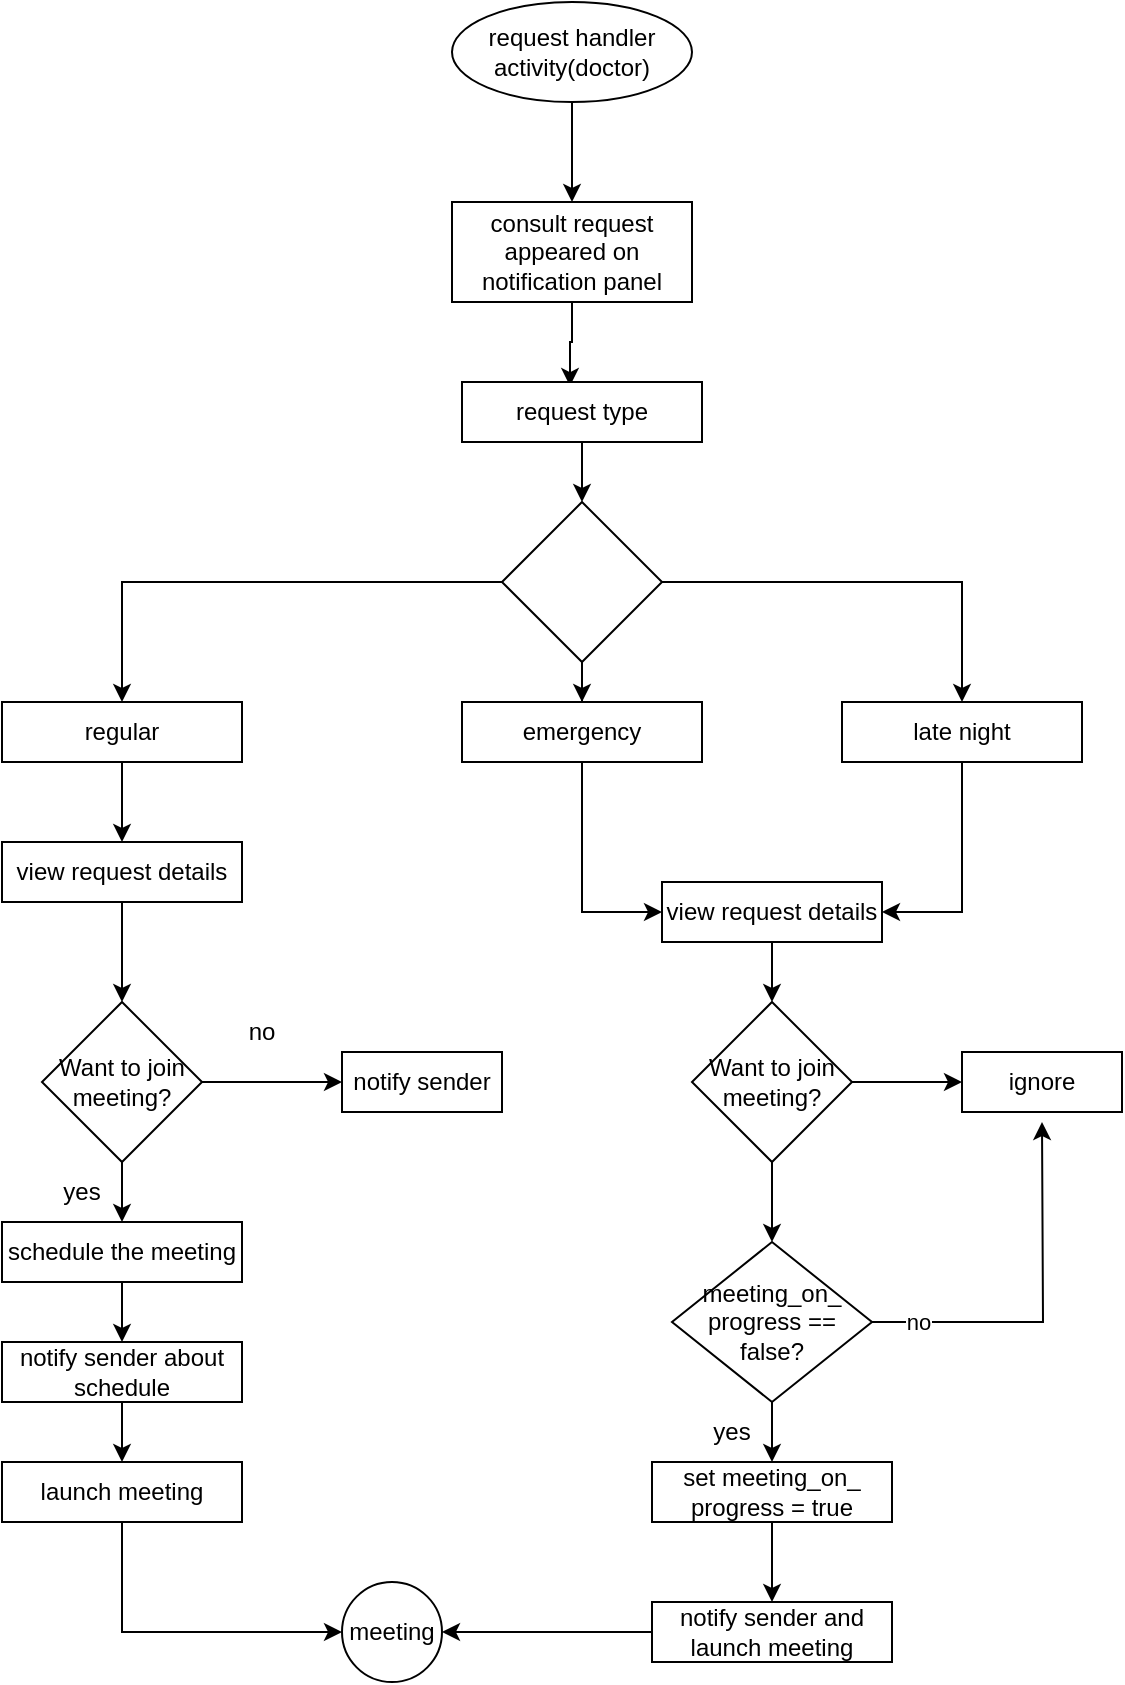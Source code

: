 <mxfile version="20.8.5" type="github">
  <diagram id="wbkt6HfqlIf_TVYaDv4-" name="Page-1">
    <mxGraphModel dx="880" dy="456" grid="1" gridSize="10" guides="1" tooltips="1" connect="1" arrows="1" fold="1" page="1" pageScale="1" pageWidth="850" pageHeight="1100" math="0" shadow="0">
      <root>
        <mxCell id="0" />
        <mxCell id="1" parent="0" />
        <mxCell id="oPC-U731oiN2YdVs4txt-42" style="edgeStyle=orthogonalEdgeStyle;rounded=0;orthogonalLoop=1;jettySize=auto;html=1;" edge="1" parent="1" source="oPC-U731oiN2YdVs4txt-1" target="oPC-U731oiN2YdVs4txt-2">
          <mxGeometry relative="1" as="geometry" />
        </mxCell>
        <mxCell id="oPC-U731oiN2YdVs4txt-1" value="request handler activity(doctor)" style="ellipse;whiteSpace=wrap;html=1;" vertex="1" parent="1">
          <mxGeometry x="425" y="130" width="120" height="50" as="geometry" />
        </mxCell>
        <mxCell id="oPC-U731oiN2YdVs4txt-48" style="edgeStyle=orthogonalEdgeStyle;rounded=0;orthogonalLoop=1;jettySize=auto;html=1;entryX=0.45;entryY=0.067;entryDx=0;entryDy=0;entryPerimeter=0;" edge="1" parent="1" source="oPC-U731oiN2YdVs4txt-2" target="oPC-U731oiN2YdVs4txt-3">
          <mxGeometry relative="1" as="geometry" />
        </mxCell>
        <mxCell id="oPC-U731oiN2YdVs4txt-2" value="consult request appeared on notification panel" style="rounded=0;whiteSpace=wrap;html=1;" vertex="1" parent="1">
          <mxGeometry x="425" y="230" width="120" height="50" as="geometry" />
        </mxCell>
        <mxCell id="oPC-U731oiN2YdVs4txt-22" value="" style="edgeStyle=orthogonalEdgeStyle;rounded=0;orthogonalLoop=1;jettySize=auto;html=1;" edge="1" parent="1" source="oPC-U731oiN2YdVs4txt-3" target="oPC-U731oiN2YdVs4txt-15">
          <mxGeometry relative="1" as="geometry" />
        </mxCell>
        <mxCell id="oPC-U731oiN2YdVs4txt-3" value="request type" style="rounded=0;whiteSpace=wrap;html=1;" vertex="1" parent="1">
          <mxGeometry x="430" y="320" width="120" height="30" as="geometry" />
        </mxCell>
        <mxCell id="oPC-U731oiN2YdVs4txt-19" style="edgeStyle=orthogonalEdgeStyle;rounded=0;orthogonalLoop=1;jettySize=auto;html=1;entryX=0.5;entryY=0;entryDx=0;entryDy=0;" edge="1" parent="1" source="oPC-U731oiN2YdVs4txt-15" target="oPC-U731oiN2YdVs4txt-18">
          <mxGeometry relative="1" as="geometry" />
        </mxCell>
        <mxCell id="oPC-U731oiN2YdVs4txt-21" style="edgeStyle=orthogonalEdgeStyle;rounded=0;orthogonalLoop=1;jettySize=auto;html=1;" edge="1" parent="1" source="oPC-U731oiN2YdVs4txt-15" target="oPC-U731oiN2YdVs4txt-16">
          <mxGeometry relative="1" as="geometry" />
        </mxCell>
        <mxCell id="oPC-U731oiN2YdVs4txt-28" style="edgeStyle=orthogonalEdgeStyle;rounded=0;orthogonalLoop=1;jettySize=auto;html=1;entryX=0.5;entryY=0;entryDx=0;entryDy=0;" edge="1" parent="1" source="oPC-U731oiN2YdVs4txt-15" target="oPC-U731oiN2YdVs4txt-17">
          <mxGeometry relative="1" as="geometry" />
        </mxCell>
        <mxCell id="oPC-U731oiN2YdVs4txt-15" value="" style="rhombus;whiteSpace=wrap;html=1;" vertex="1" parent="1">
          <mxGeometry x="450" y="380" width="80" height="80" as="geometry" />
        </mxCell>
        <mxCell id="oPC-U731oiN2YdVs4txt-58" style="edgeStyle=orthogonalEdgeStyle;rounded=0;orthogonalLoop=1;jettySize=auto;html=1;entryX=1;entryY=0.5;entryDx=0;entryDy=0;" edge="1" parent="1" source="oPC-U731oiN2YdVs4txt-16" target="oPC-U731oiN2YdVs4txt-31">
          <mxGeometry relative="1" as="geometry" />
        </mxCell>
        <mxCell id="oPC-U731oiN2YdVs4txt-16" value="late night" style="rounded=0;whiteSpace=wrap;html=1;" vertex="1" parent="1">
          <mxGeometry x="620" y="480" width="120" height="30" as="geometry" />
        </mxCell>
        <mxCell id="oPC-U731oiN2YdVs4txt-57" style="edgeStyle=orthogonalEdgeStyle;rounded=0;orthogonalLoop=1;jettySize=auto;html=1;entryX=0;entryY=0.5;entryDx=0;entryDy=0;" edge="1" parent="1" source="oPC-U731oiN2YdVs4txt-17" target="oPC-U731oiN2YdVs4txt-31">
          <mxGeometry relative="1" as="geometry" />
        </mxCell>
        <mxCell id="oPC-U731oiN2YdVs4txt-17" value="emergency" style="rounded=0;whiteSpace=wrap;html=1;" vertex="1" parent="1">
          <mxGeometry x="430" y="480" width="120" height="30" as="geometry" />
        </mxCell>
        <mxCell id="oPC-U731oiN2YdVs4txt-49" style="edgeStyle=orthogonalEdgeStyle;rounded=0;orthogonalLoop=1;jettySize=auto;html=1;entryX=0.5;entryY=0;entryDx=0;entryDy=0;" edge="1" parent="1" source="oPC-U731oiN2YdVs4txt-18" target="oPC-U731oiN2YdVs4txt-23">
          <mxGeometry relative="1" as="geometry" />
        </mxCell>
        <mxCell id="oPC-U731oiN2YdVs4txt-18" value="regular" style="rounded=0;whiteSpace=wrap;html=1;" vertex="1" parent="1">
          <mxGeometry x="200" y="480" width="120" height="30" as="geometry" />
        </mxCell>
        <mxCell id="oPC-U731oiN2YdVs4txt-50" style="edgeStyle=orthogonalEdgeStyle;rounded=0;orthogonalLoop=1;jettySize=auto;html=1;" edge="1" parent="1" source="oPC-U731oiN2YdVs4txt-23" target="oPC-U731oiN2YdVs4txt-24">
          <mxGeometry relative="1" as="geometry" />
        </mxCell>
        <mxCell id="oPC-U731oiN2YdVs4txt-23" value="view request details" style="rounded=0;whiteSpace=wrap;html=1;" vertex="1" parent="1">
          <mxGeometry x="200" y="550" width="120" height="30" as="geometry" />
        </mxCell>
        <mxCell id="oPC-U731oiN2YdVs4txt-51" style="edgeStyle=orthogonalEdgeStyle;rounded=0;orthogonalLoop=1;jettySize=auto;html=1;entryX=0;entryY=0.5;entryDx=0;entryDy=0;" edge="1" parent="1" source="oPC-U731oiN2YdVs4txt-24" target="oPC-U731oiN2YdVs4txt-30">
          <mxGeometry relative="1" as="geometry">
            <Array as="points" />
          </mxGeometry>
        </mxCell>
        <mxCell id="oPC-U731oiN2YdVs4txt-53" style="edgeStyle=orthogonalEdgeStyle;rounded=0;orthogonalLoop=1;jettySize=auto;html=1;entryX=0.5;entryY=0;entryDx=0;entryDy=0;" edge="1" parent="1" source="oPC-U731oiN2YdVs4txt-24" target="oPC-U731oiN2YdVs4txt-27">
          <mxGeometry relative="1" as="geometry" />
        </mxCell>
        <mxCell id="oPC-U731oiN2YdVs4txt-24" value="Want to join meeting?" style="rhombus;whiteSpace=wrap;html=1;" vertex="1" parent="1">
          <mxGeometry x="220" y="630" width="80" height="80" as="geometry" />
        </mxCell>
        <mxCell id="oPC-U731oiN2YdVs4txt-56" style="edgeStyle=orthogonalEdgeStyle;rounded=0;orthogonalLoop=1;jettySize=auto;html=1;entryX=0.5;entryY=0;entryDx=0;entryDy=0;" edge="1" parent="1" source="oPC-U731oiN2YdVs4txt-26" target="oPC-U731oiN2YdVs4txt-29">
          <mxGeometry relative="1" as="geometry" />
        </mxCell>
        <mxCell id="oPC-U731oiN2YdVs4txt-26" value="notify sender about schedule" style="rounded=0;whiteSpace=wrap;html=1;" vertex="1" parent="1">
          <mxGeometry x="200" y="800" width="120" height="30" as="geometry" />
        </mxCell>
        <mxCell id="oPC-U731oiN2YdVs4txt-55" style="edgeStyle=orthogonalEdgeStyle;rounded=0;orthogonalLoop=1;jettySize=auto;html=1;entryX=0.5;entryY=0;entryDx=0;entryDy=0;" edge="1" parent="1" source="oPC-U731oiN2YdVs4txt-27" target="oPC-U731oiN2YdVs4txt-26">
          <mxGeometry relative="1" as="geometry" />
        </mxCell>
        <mxCell id="oPC-U731oiN2YdVs4txt-27" value="schedule the meeting" style="rounded=0;whiteSpace=wrap;html=1;" vertex="1" parent="1">
          <mxGeometry x="200" y="740" width="120" height="30" as="geometry" />
        </mxCell>
        <mxCell id="oPC-U731oiN2YdVs4txt-70" style="edgeStyle=orthogonalEdgeStyle;rounded=0;orthogonalLoop=1;jettySize=auto;html=1;entryX=0;entryY=0.5;entryDx=0;entryDy=0;" edge="1" parent="1" source="oPC-U731oiN2YdVs4txt-29" target="oPC-U731oiN2YdVs4txt-69">
          <mxGeometry relative="1" as="geometry">
            <Array as="points">
              <mxPoint x="260" y="945" />
            </Array>
          </mxGeometry>
        </mxCell>
        <mxCell id="oPC-U731oiN2YdVs4txt-29" value="launch meeting" style="rounded=0;whiteSpace=wrap;html=1;" vertex="1" parent="1">
          <mxGeometry x="200" y="860" width="120" height="30" as="geometry" />
        </mxCell>
        <mxCell id="oPC-U731oiN2YdVs4txt-30" value="notify sender" style="rounded=0;whiteSpace=wrap;html=1;" vertex="1" parent="1">
          <mxGeometry x="370" y="655" width="80" height="30" as="geometry" />
        </mxCell>
        <mxCell id="oPC-U731oiN2YdVs4txt-59" value="" style="edgeStyle=orthogonalEdgeStyle;rounded=0;orthogonalLoop=1;jettySize=auto;html=1;" edge="1" parent="1" source="oPC-U731oiN2YdVs4txt-31" target="oPC-U731oiN2YdVs4txt-32">
          <mxGeometry relative="1" as="geometry" />
        </mxCell>
        <mxCell id="oPC-U731oiN2YdVs4txt-31" value="view request details" style="rounded=0;whiteSpace=wrap;html=1;" vertex="1" parent="1">
          <mxGeometry x="530" y="570" width="110" height="30" as="geometry" />
        </mxCell>
        <mxCell id="oPC-U731oiN2YdVs4txt-62" style="edgeStyle=orthogonalEdgeStyle;rounded=0;orthogonalLoop=1;jettySize=auto;html=1;entryX=0;entryY=0.5;entryDx=0;entryDy=0;" edge="1" parent="1" source="oPC-U731oiN2YdVs4txt-32" target="oPC-U731oiN2YdVs4txt-33">
          <mxGeometry relative="1" as="geometry" />
        </mxCell>
        <mxCell id="oPC-U731oiN2YdVs4txt-63" style="edgeStyle=orthogonalEdgeStyle;rounded=0;orthogonalLoop=1;jettySize=auto;html=1;" edge="1" parent="1" source="oPC-U731oiN2YdVs4txt-32" target="oPC-U731oiN2YdVs4txt-37">
          <mxGeometry relative="1" as="geometry" />
        </mxCell>
        <mxCell id="oPC-U731oiN2YdVs4txt-32" value="Want to join meeting?" style="rhombus;whiteSpace=wrap;html=1;" vertex="1" parent="1">
          <mxGeometry x="545" y="630" width="80" height="80" as="geometry" />
        </mxCell>
        <mxCell id="oPC-U731oiN2YdVs4txt-33" value="ignore" style="rounded=0;whiteSpace=wrap;html=1;" vertex="1" parent="1">
          <mxGeometry x="680" y="655" width="80" height="30" as="geometry" />
        </mxCell>
        <mxCell id="oPC-U731oiN2YdVs4txt-71" style="edgeStyle=orthogonalEdgeStyle;rounded=0;orthogonalLoop=1;jettySize=auto;html=1;" edge="1" parent="1" source="oPC-U731oiN2YdVs4txt-35" target="oPC-U731oiN2YdVs4txt-69">
          <mxGeometry relative="1" as="geometry" />
        </mxCell>
        <mxCell id="oPC-U731oiN2YdVs4txt-35" value="notify sender and launch meeting" style="rounded=0;whiteSpace=wrap;html=1;" vertex="1" parent="1">
          <mxGeometry x="525" y="930" width="120" height="30" as="geometry" />
        </mxCell>
        <mxCell id="oPC-U731oiN2YdVs4txt-68" value="" style="edgeStyle=orthogonalEdgeStyle;rounded=0;orthogonalLoop=1;jettySize=auto;html=1;" edge="1" parent="1" source="oPC-U731oiN2YdVs4txt-36" target="oPC-U731oiN2YdVs4txt-35">
          <mxGeometry relative="1" as="geometry" />
        </mxCell>
        <mxCell id="oPC-U731oiN2YdVs4txt-36" value="set meeting_on_&lt;br&gt;progress = true" style="rounded=0;whiteSpace=wrap;html=1;" vertex="1" parent="1">
          <mxGeometry x="525" y="860" width="120" height="30" as="geometry" />
        </mxCell>
        <mxCell id="oPC-U731oiN2YdVs4txt-64" value="" style="edgeStyle=orthogonalEdgeStyle;rounded=0;orthogonalLoop=1;jettySize=auto;html=1;" edge="1" parent="1" source="oPC-U731oiN2YdVs4txt-37" target="oPC-U731oiN2YdVs4txt-36">
          <mxGeometry relative="1" as="geometry" />
        </mxCell>
        <mxCell id="oPC-U731oiN2YdVs4txt-66" style="edgeStyle=orthogonalEdgeStyle;rounded=0;orthogonalLoop=1;jettySize=auto;html=1;" edge="1" parent="1" source="oPC-U731oiN2YdVs4txt-37">
          <mxGeometry relative="1" as="geometry">
            <mxPoint x="720" y="690" as="targetPoint" />
          </mxGeometry>
        </mxCell>
        <mxCell id="oPC-U731oiN2YdVs4txt-67" value="no" style="edgeLabel;html=1;align=center;verticalAlign=middle;resizable=0;points=[];" vertex="1" connectable="0" parent="oPC-U731oiN2YdVs4txt-66">
          <mxGeometry x="-0.751" relative="1" as="geometry">
            <mxPoint as="offset" />
          </mxGeometry>
        </mxCell>
        <mxCell id="oPC-U731oiN2YdVs4txt-37" value="meeting_on_&lt;br&gt;progress == false?" style="rhombus;whiteSpace=wrap;html=1;" vertex="1" parent="1">
          <mxGeometry x="535" y="750" width="100" height="80" as="geometry" />
        </mxCell>
        <mxCell id="oPC-U731oiN2YdVs4txt-52" value="no" style="text;html=1;strokeColor=none;fillColor=none;align=center;verticalAlign=middle;whiteSpace=wrap;rounded=0;" vertex="1" parent="1">
          <mxGeometry x="300" y="630" width="60" height="30" as="geometry" />
        </mxCell>
        <mxCell id="oPC-U731oiN2YdVs4txt-54" value="yes" style="text;html=1;strokeColor=none;fillColor=none;align=center;verticalAlign=middle;whiteSpace=wrap;rounded=0;" vertex="1" parent="1">
          <mxGeometry x="210" y="710" width="60" height="30" as="geometry" />
        </mxCell>
        <mxCell id="oPC-U731oiN2YdVs4txt-65" value="yes" style="text;html=1;strokeColor=none;fillColor=none;align=center;verticalAlign=middle;whiteSpace=wrap;rounded=0;" vertex="1" parent="1">
          <mxGeometry x="535" y="830" width="60" height="30" as="geometry" />
        </mxCell>
        <mxCell id="oPC-U731oiN2YdVs4txt-69" value="meeting" style="ellipse;whiteSpace=wrap;html=1;aspect=fixed;" vertex="1" parent="1">
          <mxGeometry x="370" y="920" width="50" height="50" as="geometry" />
        </mxCell>
      </root>
    </mxGraphModel>
  </diagram>
</mxfile>
